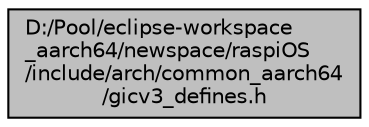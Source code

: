 digraph "D:/Pool/eclipse-workspace_aarch64/newspace/raspiOS/include/arch/common_aarch64/gicv3_defines.h"
{
  edge [fontname="Helvetica",fontsize="10",labelfontname="Helvetica",labelfontsize="10"];
  node [fontname="Helvetica",fontsize="10",shape=record];
  Node68 [label="D:/Pool/eclipse-workspace\l_aarch64/newspace/raspiOS\l/include/arch/common_aarch64\l/gicv3_defines.h",height=0.2,width=0.4,color="black", fillcolor="grey75", style="filled", fontcolor="black"];
}
